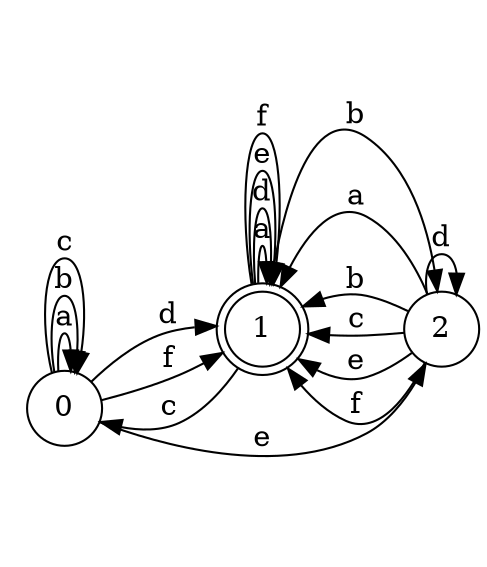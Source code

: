 digraph n3_8 {
__start0 [label="" shape="none"];

rankdir=LR;
size="8,5";

s0 [style="filled", color="black", fillcolor="white" shape="circle", label="0"];
s1 [style="rounded,filled", color="black", fillcolor="white" shape="doublecircle", label="1"];
s2 [style="filled", color="black", fillcolor="white" shape="circle", label="2"];
s0 -> s0 [label="a"];
s0 -> s0 [label="b"];
s0 -> s0 [label="c"];
s0 -> s1 [label="d"];
s0 -> s2 [label="e"];
s0 -> s1 [label="f"];
s1 -> s1 [label="a"];
s1 -> s2 [label="b"];
s1 -> s0 [label="c"];
s1 -> s1 [label="d"];
s1 -> s1 [label="e"];
s1 -> s1 [label="f"];
s2 -> s1 [label="a"];
s2 -> s1 [label="b"];
s2 -> s1 [label="c"];
s2 -> s2 [label="d"];
s2 -> s1 [label="e"];
s2 -> s1 [label="f"];

}